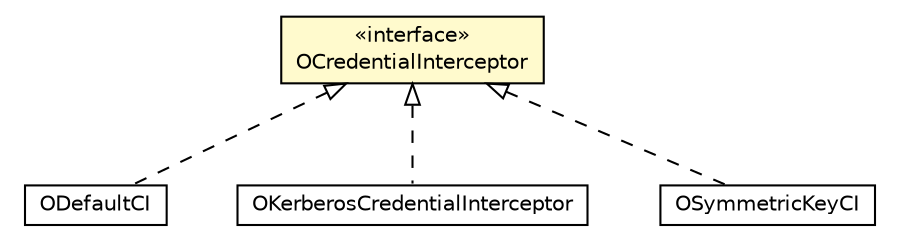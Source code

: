 #!/usr/local/bin/dot
#
# Class diagram 
# Generated by UMLGraph version R5_6-24-gf6e263 (http://www.umlgraph.org/)
#

digraph G {
	edge [fontname="Helvetica",fontsize=10,labelfontname="Helvetica",labelfontsize=10];
	node [fontname="Helvetica",fontsize=10,shape=plaintext];
	nodesep=0.25;
	ranksep=0.5;
	// com.orientechnologies.orient.core.security.OCredentialInterceptor
	c1295690 [label=<<table title="com.orientechnologies.orient.core.security.OCredentialInterceptor" border="0" cellborder="1" cellspacing="0" cellpadding="2" port="p" bgcolor="lemonChiffon" href="./OCredentialInterceptor.html">
		<tr><td><table border="0" cellspacing="0" cellpadding="1">
<tr><td align="center" balign="center"> &#171;interface&#187; </td></tr>
<tr><td align="center" balign="center"> OCredentialInterceptor </td></tr>
		</table></td></tr>
		</table>>, URL="./OCredentialInterceptor.html", fontname="Helvetica", fontcolor="black", fontsize=10.0];
	// com.orientechnologies.orient.core.security.ODefaultCI
	c1295695 [label=<<table title="com.orientechnologies.orient.core.security.ODefaultCI" border="0" cellborder="1" cellspacing="0" cellpadding="2" port="p" href="./ODefaultCI.html">
		<tr><td><table border="0" cellspacing="0" cellpadding="1">
<tr><td align="center" balign="center"> ODefaultCI </td></tr>
		</table></td></tr>
		</table>>, URL="./ODefaultCI.html", fontname="Helvetica", fontcolor="black", fontsize=10.0];
	// com.orientechnologies.orient.core.security.kerberos.OKerberosCredentialInterceptor
	c1295696 [label=<<table title="com.orientechnologies.orient.core.security.kerberos.OKerberosCredentialInterceptor" border="0" cellborder="1" cellspacing="0" cellpadding="2" port="p" href="./kerberos/OKerberosCredentialInterceptor.html">
		<tr><td><table border="0" cellspacing="0" cellpadding="1">
<tr><td align="center" balign="center"> OKerberosCredentialInterceptor </td></tr>
		</table></td></tr>
		</table>>, URL="./kerberos/OKerberosCredentialInterceptor.html", fontname="Helvetica", fontcolor="black", fontsize=10.0];
	// com.orientechnologies.orient.core.security.symmetrickey.OSymmetricKeyCI
	c1295702 [label=<<table title="com.orientechnologies.orient.core.security.symmetrickey.OSymmetricKeyCI" border="0" cellborder="1" cellspacing="0" cellpadding="2" port="p" href="./symmetrickey/OSymmetricKeyCI.html">
		<tr><td><table border="0" cellspacing="0" cellpadding="1">
<tr><td align="center" balign="center"> OSymmetricKeyCI </td></tr>
		</table></td></tr>
		</table>>, URL="./symmetrickey/OSymmetricKeyCI.html", fontname="Helvetica", fontcolor="black", fontsize=10.0];
	//com.orientechnologies.orient.core.security.ODefaultCI implements com.orientechnologies.orient.core.security.OCredentialInterceptor
	c1295690:p -> c1295695:p [dir=back,arrowtail=empty,style=dashed];
	//com.orientechnologies.orient.core.security.kerberos.OKerberosCredentialInterceptor implements com.orientechnologies.orient.core.security.OCredentialInterceptor
	c1295690:p -> c1295696:p [dir=back,arrowtail=empty,style=dashed];
	//com.orientechnologies.orient.core.security.symmetrickey.OSymmetricKeyCI implements com.orientechnologies.orient.core.security.OCredentialInterceptor
	c1295690:p -> c1295702:p [dir=back,arrowtail=empty,style=dashed];
}

